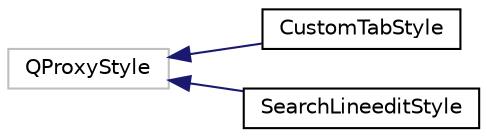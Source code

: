digraph "类继承关系图"
{
  edge [fontname="Helvetica",fontsize="10",labelfontname="Helvetica",labelfontsize="10"];
  node [fontname="Helvetica",fontsize="10",shape=record];
  rankdir="LR";
  Node1018 [label="QProxyStyle",height=0.2,width=0.4,color="grey75", fillcolor="white", style="filled"];
  Node1018 -> Node0 [dir="back",color="midnightblue",fontsize="10",style="solid",fontname="Helvetica"];
  Node0 [label="CustomTabStyle",height=0.2,width=0.4,color="black", fillcolor="white", style="filled",URL="$class_custom_tab_style.html"];
  Node1018 -> Node1020 [dir="back",color="midnightblue",fontsize="10",style="solid",fontname="Helvetica"];
  Node1020 [label="SearchLineeditStyle",height=0.2,width=0.4,color="black", fillcolor="white", style="filled",URL="$class_search_lineedit_style.html"];
}
